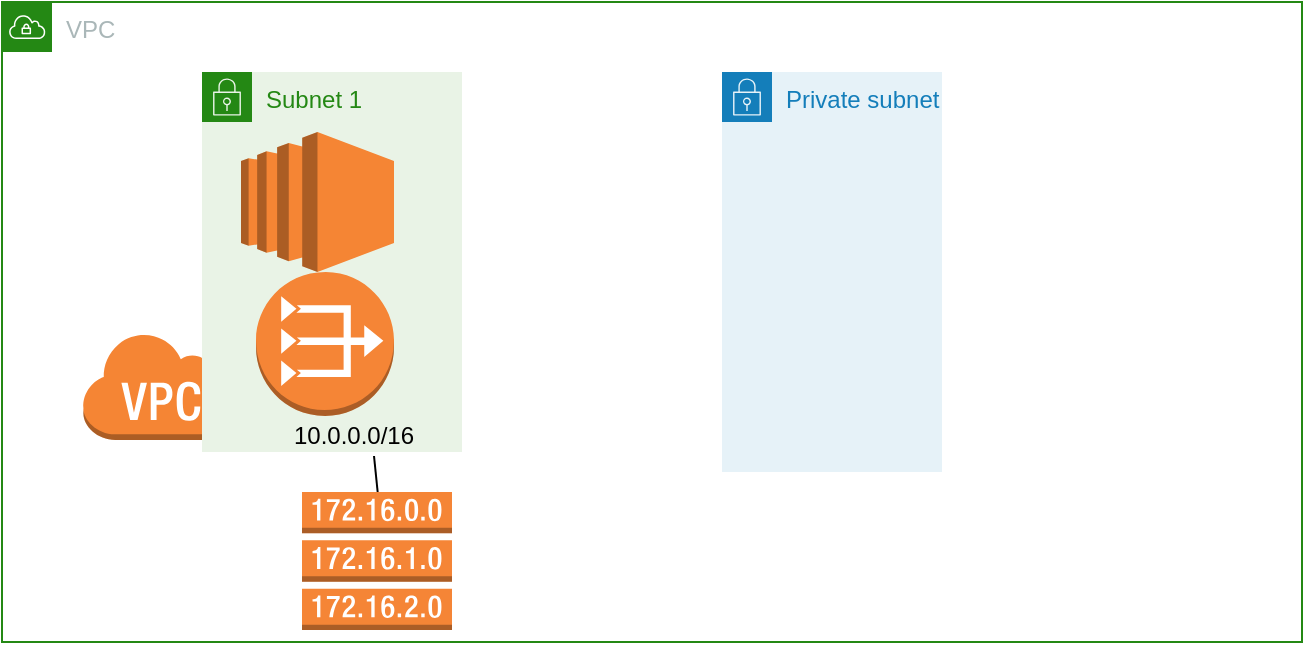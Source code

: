 <mxfile version="13.7.9" type="github">
  <diagram id="-1-UDVg1wViC7BdVzq5V" name="Page-1">
    <mxGraphModel dx="868" dy="450" grid="1" gridSize="10" guides="1" tooltips="1" connect="1" arrows="1" fold="1" page="1" pageScale="1" pageWidth="850" pageHeight="1100" math="0" shadow="0">
      <root>
        <mxCell id="0" />
        <mxCell id="1" parent="0" />
        <mxCell id="8vjsAoakzYUQkqeygVxH-1" value="" style="outlineConnect=0;dashed=0;verticalLabelPosition=bottom;verticalAlign=top;align=center;html=1;shape=mxgraph.aws3.virtual_private_cloud;fillColor=#F58534;gradientColor=none;" vertex="1" parent="1">
          <mxGeometry x="380" y="210" width="79.5" height="54" as="geometry" />
        </mxCell>
        <mxCell id="8vjsAoakzYUQkqeygVxH-2" value="VPC" style="points=[[0,0],[0.25,0],[0.5,0],[0.75,0],[1,0],[1,0.25],[1,0.5],[1,0.75],[1,1],[0.75,1],[0.5,1],[0.25,1],[0,1],[0,0.75],[0,0.5],[0,0.25]];outlineConnect=0;gradientColor=none;html=1;whiteSpace=wrap;fontSize=12;fontStyle=0;shape=mxgraph.aws4.group;grIcon=mxgraph.aws4.group_vpc;strokeColor=#248814;fillColor=none;verticalAlign=top;align=left;spacingLeft=30;fontColor=#AAB7B8;dashed=0;" vertex="1" parent="1">
          <mxGeometry x="340" y="45" width="650" height="320" as="geometry" />
        </mxCell>
        <mxCell id="8vjsAoakzYUQkqeygVxH-3" value="Private subnet" style="points=[[0,0],[0.25,0],[0.5,0],[0.75,0],[1,0],[1,0.25],[1,0.5],[1,0.75],[1,1],[0.75,1],[0.5,1],[0.25,1],[0,1],[0,0.75],[0,0.5],[0,0.25]];outlineConnect=0;gradientColor=none;html=1;whiteSpace=wrap;fontSize=12;fontStyle=0;shape=mxgraph.aws4.group;grIcon=mxgraph.aws4.group_security_group;grStroke=0;strokeColor=#147EBA;fillColor=#E6F2F8;verticalAlign=top;align=left;spacingLeft=30;fontColor=#147EBA;dashed=0;" vertex="1" parent="1">
          <mxGeometry x="700" y="80" width="110" height="200" as="geometry" />
        </mxCell>
        <mxCell id="8vjsAoakzYUQkqeygVxH-5" value="Subnet 1" style="points=[[0,0],[0.25,0],[0.5,0],[0.75,0],[1,0],[1,0.25],[1,0.5],[1,0.75],[1,1],[0.75,1],[0.5,1],[0.25,1],[0,1],[0,0.75],[0,0.5],[0,0.25]];outlineConnect=0;gradientColor=none;html=1;whiteSpace=wrap;fontSize=12;fontStyle=0;shape=mxgraph.aws4.group;grIcon=mxgraph.aws4.group_security_group;grStroke=0;strokeColor=#248814;fillColor=#E9F3E6;verticalAlign=top;align=left;spacingLeft=30;fontColor=#248814;dashed=0;" vertex="1" parent="1">
          <mxGeometry x="440" y="80" width="130" height="190" as="geometry" />
        </mxCell>
        <mxCell id="8vjsAoakzYUQkqeygVxH-8" value="" style="outlineConnect=0;dashed=0;verticalLabelPosition=bottom;verticalAlign=top;align=center;html=1;shape=mxgraph.aws3.vpc_nat_gateway;fillColor=#F58536;gradientColor=none;" vertex="1" parent="1">
          <mxGeometry x="467" y="180" width="69" height="72" as="geometry" />
        </mxCell>
        <mxCell id="8vjsAoakzYUQkqeygVxH-10" value="" style="outlineConnect=0;dashed=0;verticalLabelPosition=bottom;verticalAlign=top;align=center;html=1;shape=mxgraph.aws3.ec2;fillColor=#F58534;gradientColor=none;" vertex="1" parent="1">
          <mxGeometry x="459.5" y="110" width="76.5" height="70" as="geometry" />
        </mxCell>
        <mxCell id="8vjsAoakzYUQkqeygVxH-11" value="" style="outlineConnect=0;dashed=0;verticalLabelPosition=bottom;verticalAlign=top;align=center;html=1;shape=mxgraph.aws3.route_table;fillColor=#F58536;gradientColor=none;" vertex="1" parent="1">
          <mxGeometry x="490" y="290" width="75" height="69" as="geometry" />
        </mxCell>
        <mxCell id="8vjsAoakzYUQkqeygVxH-14" value="" style="endArrow=none;html=1;entryX=0.75;entryY=1;entryDx=0;entryDy=0;" edge="1" parent="1" target="8vjsAoakzYUQkqeygVxH-15">
          <mxGeometry width="50" height="50" relative="1" as="geometry">
            <mxPoint x="527.83" y="290" as="sourcePoint" />
            <mxPoint x="531.5" y="270" as="targetPoint" />
          </mxGeometry>
        </mxCell>
        <mxCell id="8vjsAoakzYUQkqeygVxH-15" value="10.0.0.0/16" style="text;html=1;strokeColor=none;fillColor=none;align=center;verticalAlign=middle;whiteSpace=wrap;rounded=0;" vertex="1" parent="1">
          <mxGeometry x="496" y="252" width="40" height="20" as="geometry" />
        </mxCell>
      </root>
    </mxGraphModel>
  </diagram>
</mxfile>
